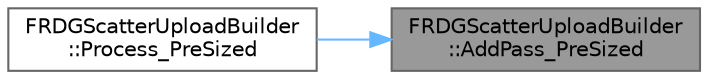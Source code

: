 digraph "FRDGScatterUploadBuilder::AddPass_PreSized"
{
 // INTERACTIVE_SVG=YES
 // LATEX_PDF_SIZE
  bgcolor="transparent";
  edge [fontname=Helvetica,fontsize=10,labelfontname=Helvetica,labelfontsize=10];
  node [fontname=Helvetica,fontsize=10,shape=box,height=0.2,width=0.4];
  rankdir="RL";
  Node1 [id="Node000001",label="FRDGScatterUploadBuilder\l::AddPass_PreSized",height=0.2,width=0.4,color="gray40", fillcolor="grey60", style="filled", fontcolor="black",tooltip="Init with presized num scatters, expecting each to be set at a later point."];
  Node1 -> Node2 [id="edge1_Node000001_Node000002",dir="back",color="steelblue1",style="solid",tooltip=" "];
  Node2 [id="Node000002",label="FRDGScatterUploadBuilder\l::Process_PreSized",height=0.2,width=0.4,color="grey40", fillcolor="white", style="filled",URL="$dd/d50/classFRDGScatterUploadBuilder.html#aa65ca3669a932d65211de051a05dfb3d",tooltip=" "];
}
